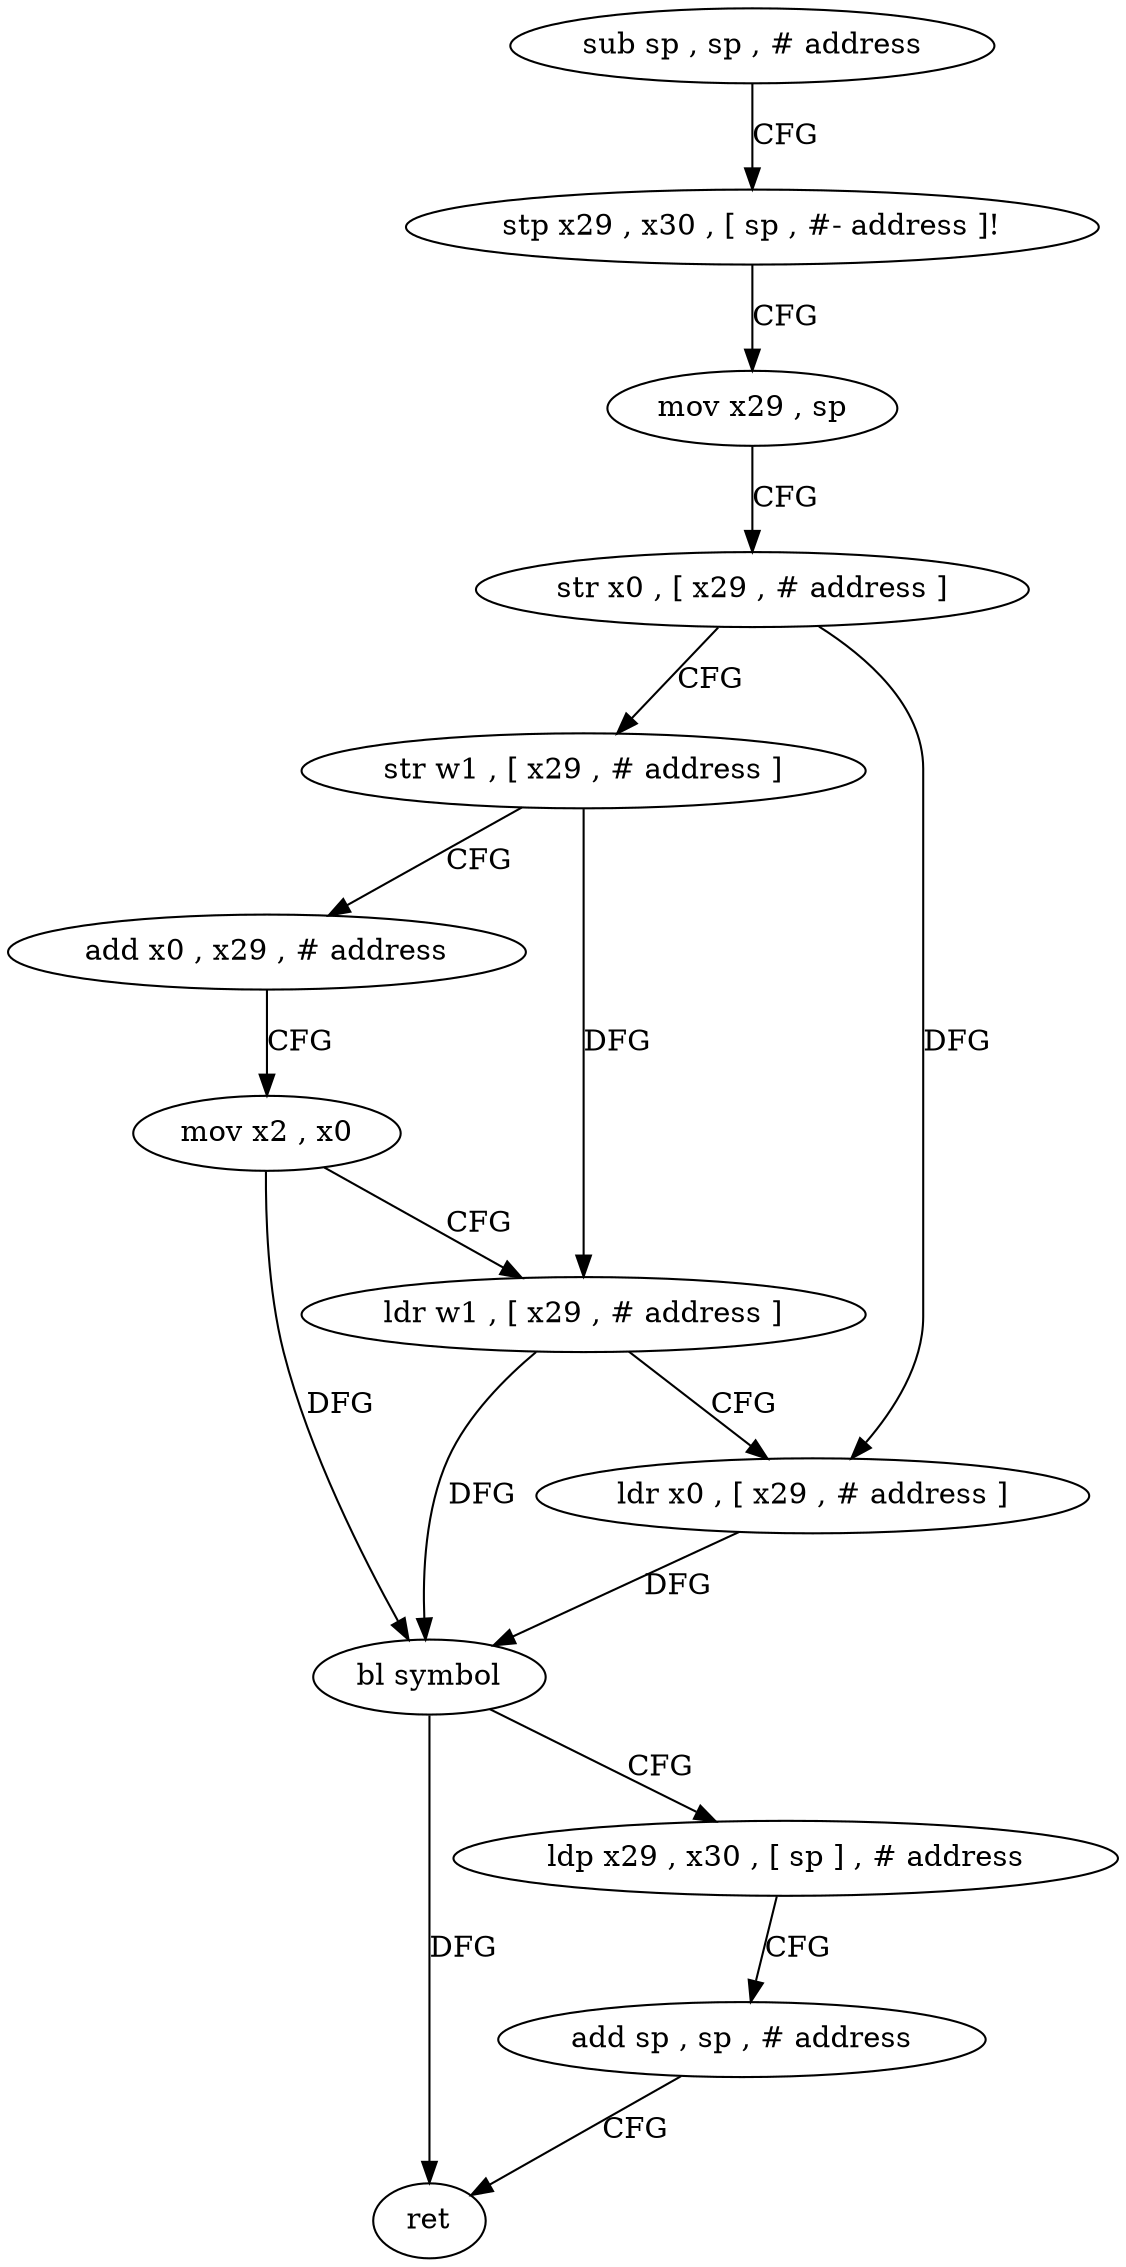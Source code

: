digraph "func" {
"202356" [label = "sub sp , sp , # address" ]
"202360" [label = "stp x29 , x30 , [ sp , #- address ]!" ]
"202364" [label = "mov x29 , sp" ]
"202368" [label = "str x0 , [ x29 , # address ]" ]
"202372" [label = "str w1 , [ x29 , # address ]" ]
"202376" [label = "add x0 , x29 , # address" ]
"202380" [label = "mov x2 , x0" ]
"202384" [label = "ldr w1 , [ x29 , # address ]" ]
"202388" [label = "ldr x0 , [ x29 , # address ]" ]
"202392" [label = "bl symbol" ]
"202396" [label = "ldp x29 , x30 , [ sp ] , # address" ]
"202400" [label = "add sp , sp , # address" ]
"202404" [label = "ret" ]
"202356" -> "202360" [ label = "CFG" ]
"202360" -> "202364" [ label = "CFG" ]
"202364" -> "202368" [ label = "CFG" ]
"202368" -> "202372" [ label = "CFG" ]
"202368" -> "202388" [ label = "DFG" ]
"202372" -> "202376" [ label = "CFG" ]
"202372" -> "202384" [ label = "DFG" ]
"202376" -> "202380" [ label = "CFG" ]
"202380" -> "202384" [ label = "CFG" ]
"202380" -> "202392" [ label = "DFG" ]
"202384" -> "202388" [ label = "CFG" ]
"202384" -> "202392" [ label = "DFG" ]
"202388" -> "202392" [ label = "DFG" ]
"202392" -> "202396" [ label = "CFG" ]
"202392" -> "202404" [ label = "DFG" ]
"202396" -> "202400" [ label = "CFG" ]
"202400" -> "202404" [ label = "CFG" ]
}
